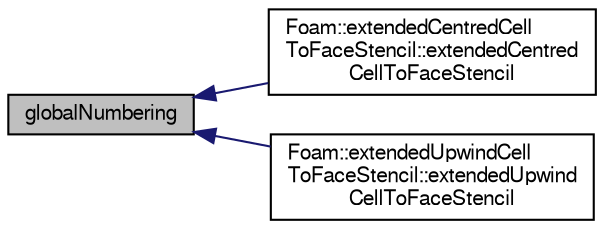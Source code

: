 digraph "globalNumbering"
{
  bgcolor="transparent";
  edge [fontname="FreeSans",fontsize="10",labelfontname="FreeSans",labelfontsize="10"];
  node [fontname="FreeSans",fontsize="10",shape=record];
  rankdir="LR";
  Node1 [label="globalNumbering",height=0.2,width=0.4,color="black", fillcolor="grey75", style="filled" fontcolor="black"];
  Node1 -> Node2 [dir="back",color="midnightblue",fontsize="10",style="solid",fontname="FreeSans"];
  Node2 [label="Foam::extendedCentredCell\lToFaceStencil::extendedCentred\lCellToFaceStencil",height=0.2,width=0.4,color="black",URL="$a00676.html#aafe9904509dc6800f76afb6c5d01533f",tooltip="Construct from uncompacted face stencil. "];
  Node1 -> Node3 [dir="back",color="midnightblue",fontsize="10",style="solid",fontname="FreeSans"];
  Node3 [label="Foam::extendedUpwindCell\lToFaceStencil::extendedUpwind\lCellToFaceStencil",height=0.2,width=0.4,color="black",URL="$a00683.html#ad67ed491462f15bb971c7700bfa99a5f",tooltip="Construct from mesh and uncompacted centred face stencil. "];
}
